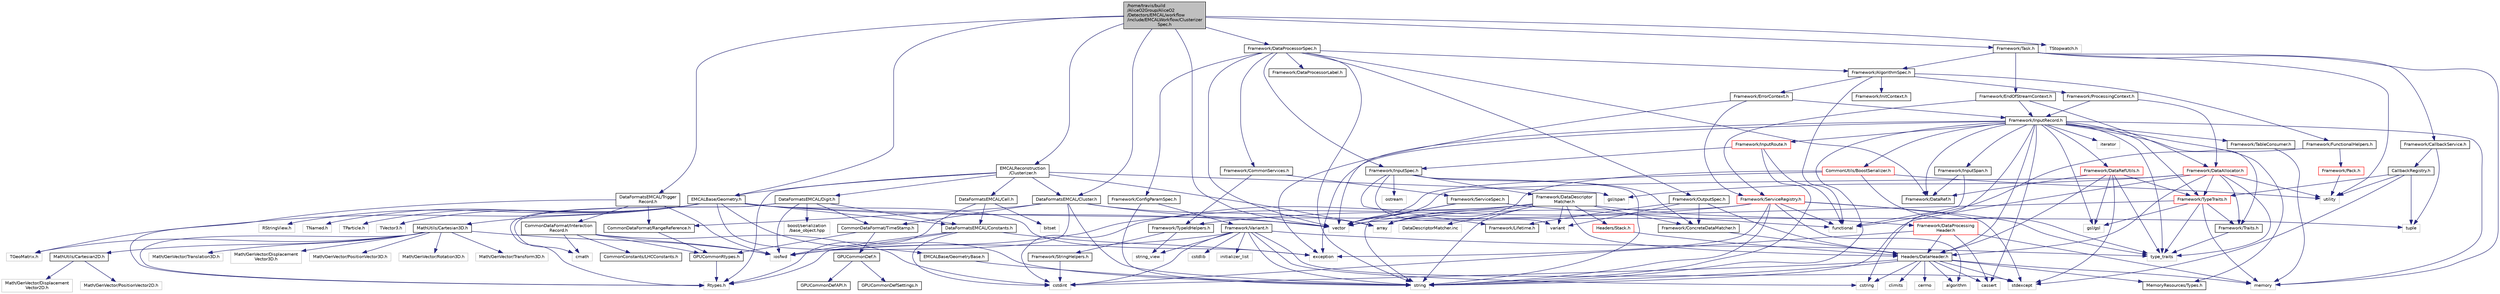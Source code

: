 digraph "/home/travis/build/AliceO2Group/AliceO2/Detectors/EMCAL/workflow/include/EMCALWorkflow/ClusterizerSpec.h"
{
 // INTERACTIVE_SVG=YES
  bgcolor="transparent";
  edge [fontname="Helvetica",fontsize="10",labelfontname="Helvetica",labelfontsize="10"];
  node [fontname="Helvetica",fontsize="10",shape=record];
  Node0 [label="/home/travis/build\l/AliceO2Group/AliceO2\l/Detectors/EMCAL/workflow\l/include/EMCALWorkflow/Clusterizer\lSpec.h",height=0.2,width=0.4,color="black", fillcolor="grey75", style="filled", fontcolor="black"];
  Node0 -> Node1 [color="midnightblue",fontsize="10",style="solid",fontname="Helvetica"];
  Node1 [label="vector",height=0.2,width=0.4,color="grey75"];
  Node0 -> Node2 [color="midnightblue",fontsize="10",style="solid",fontname="Helvetica"];
  Node2 [label="DataFormatsEMCAL/Cluster.h",height=0.2,width=0.4,color="black",URL="$dc/d27/DataFormats_2Detectors_2EMCAL_2include_2DataFormatsEMCAL_2Cluster_8h.html"];
  Node2 -> Node3 [color="midnightblue",fontsize="10",style="solid",fontname="Helvetica"];
  Node3 [label="array",height=0.2,width=0.4,color="grey75"];
  Node2 -> Node4 [color="midnightblue",fontsize="10",style="solid",fontname="Helvetica"];
  Node4 [label="iosfwd",height=0.2,width=0.4,color="grey75"];
  Node2 -> Node5 [color="midnightblue",fontsize="10",style="solid",fontname="Helvetica"];
  Node5 [label="string",height=0.2,width=0.4,color="grey75"];
  Node2 -> Node1 [color="midnightblue",fontsize="10",style="solid",fontname="Helvetica"];
  Node2 -> Node6 [color="midnightblue",fontsize="10",style="solid",fontname="Helvetica"];
  Node6 [label="CommonDataFormat/TimeStamp.h",height=0.2,width=0.4,color="black",URL="$df/d5d/common_2include_2CommonDataFormat_2TimeStamp_8h.html"];
  Node6 -> Node7 [color="midnightblue",fontsize="10",style="solid",fontname="Helvetica"];
  Node7 [label="GPUCommonRtypes.h",height=0.2,width=0.4,color="black",URL="$d2/d45/GPUCommonRtypes_8h.html"];
  Node7 -> Node8 [color="midnightblue",fontsize="10",style="solid",fontname="Helvetica"];
  Node8 [label="Rtypes.h",height=0.2,width=0.4,color="grey75"];
  Node6 -> Node9 [color="midnightblue",fontsize="10",style="solid",fontname="Helvetica"];
  Node9 [label="GPUCommonDef.h",height=0.2,width=0.4,color="black",URL="$df/d21/GPUCommonDef_8h.html"];
  Node9 -> Node10 [color="midnightblue",fontsize="10",style="solid",fontname="Helvetica"];
  Node10 [label="GPUCommonDefSettings.h",height=0.2,width=0.4,color="black",URL="$d5/d93/GPUCommonDefSettings_8h.html"];
  Node9 -> Node11 [color="midnightblue",fontsize="10",style="solid",fontname="Helvetica"];
  Node11 [label="GPUCommonDefAPI.h",height=0.2,width=0.4,color="black",URL="$da/d5a/GPUCommonDefAPI_8h.html"];
  Node2 -> Node12 [color="midnightblue",fontsize="10",style="solid",fontname="Helvetica"];
  Node12 [label="CommonDataFormat/RangeReference.h",height=0.2,width=0.4,color="black",URL="$de/d64/RangeReference_8h.html",tooltip="Class to refer to the 1st entry and N elements of some group in the continuous container. "];
  Node12 -> Node7 [color="midnightblue",fontsize="10",style="solid",fontname="Helvetica"];
  Node0 -> Node13 [color="midnightblue",fontsize="10",style="solid",fontname="Helvetica"];
  Node13 [label="DataFormatsEMCAL/Trigger\lRecord.h",height=0.2,width=0.4,color="black",URL="$d9/d38/EMCAL_2include_2DataFormatsEMCAL_2TriggerRecord_8h.html"];
  Node13 -> Node4 [color="midnightblue",fontsize="10",style="solid",fontname="Helvetica"];
  Node13 -> Node8 [color="midnightblue",fontsize="10",style="solid",fontname="Helvetica"];
  Node13 -> Node14 [color="midnightblue",fontsize="10",style="solid",fontname="Helvetica"];
  Node14 [label="CommonDataFormat/Interaction\lRecord.h",height=0.2,width=0.4,color="black",URL="$d9/d80/InteractionRecord_8h.html"];
  Node14 -> Node7 [color="midnightblue",fontsize="10",style="solid",fontname="Helvetica"];
  Node14 -> Node4 [color="midnightblue",fontsize="10",style="solid",fontname="Helvetica"];
  Node14 -> Node15 [color="midnightblue",fontsize="10",style="solid",fontname="Helvetica"];
  Node15 [label="cmath",height=0.2,width=0.4,color="grey75"];
  Node14 -> Node16 [color="midnightblue",fontsize="10",style="solid",fontname="Helvetica"];
  Node16 [label="cstdint",height=0.2,width=0.4,color="grey75"];
  Node14 -> Node17 [color="midnightblue",fontsize="10",style="solid",fontname="Helvetica"];
  Node17 [label="CommonConstants/LHCConstants.h",height=0.2,width=0.4,color="black",URL="$d4/dc6/LHCConstants_8h.html",tooltip="Header to collect LHC related constants. "];
  Node13 -> Node12 [color="midnightblue",fontsize="10",style="solid",fontname="Helvetica"];
  Node0 -> Node18 [color="midnightblue",fontsize="10",style="solid",fontname="Helvetica"];
  Node18 [label="EMCALBase/Geometry.h",height=0.2,width=0.4,color="black",URL="$dd/da8/EMCAL_2base_2include_2EMCALBase_2Geometry_8h.html"];
  Node18 -> Node19 [color="midnightblue",fontsize="10",style="solid",fontname="Helvetica"];
  Node19 [label="exception",height=0.2,width=0.4,color="grey75"];
  Node18 -> Node5 [color="midnightblue",fontsize="10",style="solid",fontname="Helvetica"];
  Node18 -> Node20 [color="midnightblue",fontsize="10",style="solid",fontname="Helvetica"];
  Node20 [label="tuple",height=0.2,width=0.4,color="grey75"];
  Node18 -> Node1 [color="midnightblue",fontsize="10",style="solid",fontname="Helvetica"];
  Node18 -> Node21 [color="midnightblue",fontsize="10",style="solid",fontname="Helvetica"];
  Node21 [label="RStringView.h",height=0.2,width=0.4,color="grey75"];
  Node18 -> Node22 [color="midnightblue",fontsize="10",style="solid",fontname="Helvetica"];
  Node22 [label="TGeoMatrix.h",height=0.2,width=0.4,color="grey75"];
  Node18 -> Node23 [color="midnightblue",fontsize="10",style="solid",fontname="Helvetica"];
  Node23 [label="TNamed.h",height=0.2,width=0.4,color="grey75"];
  Node18 -> Node24 [color="midnightblue",fontsize="10",style="solid",fontname="Helvetica"];
  Node24 [label="TParticle.h",height=0.2,width=0.4,color="grey75"];
  Node18 -> Node25 [color="midnightblue",fontsize="10",style="solid",fontname="Helvetica"];
  Node25 [label="TVector3.h",height=0.2,width=0.4,color="grey75"];
  Node18 -> Node26 [color="midnightblue",fontsize="10",style="solid",fontname="Helvetica"];
  Node26 [label="DataFormatsEMCAL/Constants.h",height=0.2,width=0.4,color="black",URL="$dd/dda/DataFormats_2Detectors_2EMCAL_2include_2DataFormatsEMCAL_2Constants_8h.html"];
  Node26 -> Node8 [color="midnightblue",fontsize="10",style="solid",fontname="Helvetica"];
  Node26 -> Node4 [color="midnightblue",fontsize="10",style="solid",fontname="Helvetica"];
  Node26 -> Node19 [color="midnightblue",fontsize="10",style="solid",fontname="Helvetica"];
  Node26 -> Node16 [color="midnightblue",fontsize="10",style="solid",fontname="Helvetica"];
  Node18 -> Node27 [color="midnightblue",fontsize="10",style="solid",fontname="Helvetica"];
  Node27 [label="EMCALBase/GeometryBase.h",height=0.2,width=0.4,color="black",URL="$d5/d5e/GeometryBase_8h.html"];
  Node27 -> Node5 [color="midnightblue",fontsize="10",style="solid",fontname="Helvetica"];
  Node18 -> Node28 [color="midnightblue",fontsize="10",style="solid",fontname="Helvetica"];
  Node28 [label="MathUtils/Cartesian3D.h",height=0.2,width=0.4,color="black",URL="$dd/d76/Cartesian3D_8h.html"];
  Node28 -> Node29 [color="midnightblue",fontsize="10",style="solid",fontname="Helvetica"];
  Node29 [label="Math/GenVector/Displacement\lVector3D.h",height=0.2,width=0.4,color="grey75"];
  Node28 -> Node30 [color="midnightblue",fontsize="10",style="solid",fontname="Helvetica"];
  Node30 [label="Math/GenVector/PositionVector3D.h",height=0.2,width=0.4,color="grey75"];
  Node28 -> Node31 [color="midnightblue",fontsize="10",style="solid",fontname="Helvetica"];
  Node31 [label="Math/GenVector/Rotation3D.h",height=0.2,width=0.4,color="grey75"];
  Node28 -> Node32 [color="midnightblue",fontsize="10",style="solid",fontname="Helvetica"];
  Node32 [label="Math/GenVector/Transform3D.h",height=0.2,width=0.4,color="grey75"];
  Node28 -> Node33 [color="midnightblue",fontsize="10",style="solid",fontname="Helvetica"];
  Node33 [label="Math/GenVector/Translation3D.h",height=0.2,width=0.4,color="grey75"];
  Node28 -> Node8 [color="midnightblue",fontsize="10",style="solid",fontname="Helvetica"];
  Node28 -> Node22 [color="midnightblue",fontsize="10",style="solid",fontname="Helvetica"];
  Node28 -> Node4 [color="midnightblue",fontsize="10",style="solid",fontname="Helvetica"];
  Node28 -> Node34 [color="midnightblue",fontsize="10",style="solid",fontname="Helvetica"];
  Node34 [label="MathUtils/Cartesian2D.h",height=0.2,width=0.4,color="black",URL="$d2/dd0/Cartesian2D_8h.html"];
  Node34 -> Node35 [color="midnightblue",fontsize="10",style="solid",fontname="Helvetica"];
  Node35 [label="Math/GenVector/Displacement\lVector2D.h",height=0.2,width=0.4,color="grey75"];
  Node34 -> Node36 [color="midnightblue",fontsize="10",style="solid",fontname="Helvetica"];
  Node36 [label="Math/GenVector/PositionVector2D.h",height=0.2,width=0.4,color="grey75"];
  Node0 -> Node37 [color="midnightblue",fontsize="10",style="solid",fontname="Helvetica"];
  Node37 [label="EMCALReconstruction\l/Clusterizer.h",height=0.2,width=0.4,color="black",URL="$da/d9a/EMCAL_2reconstruction_2include_2EMCALReconstruction_2Clusterizer_8h.html"];
  Node37 -> Node3 [color="midnightblue",fontsize="10",style="solid",fontname="Helvetica"];
  Node37 -> Node38 [color="midnightblue",fontsize="10",style="solid",fontname="Helvetica"];
  Node38 [label="gsl/span",height=0.2,width=0.4,color="grey75"];
  Node37 -> Node8 [color="midnightblue",fontsize="10",style="solid",fontname="Helvetica"];
  Node37 -> Node2 [color="midnightblue",fontsize="10",style="solid",fontname="Helvetica"];
  Node37 -> Node39 [color="midnightblue",fontsize="10",style="solid",fontname="Helvetica"];
  Node39 [label="DataFormatsEMCAL/Digit.h",height=0.2,width=0.4,color="black",URL="$d3/d6e/DataFormats_2Detectors_2EMCAL_2include_2DataFormatsEMCAL_2Digit_8h.html"];
  Node39 -> Node4 [color="midnightblue",fontsize="10",style="solid",fontname="Helvetica"];
  Node39 -> Node15 [color="midnightblue",fontsize="10",style="solid",fontname="Helvetica"];
  Node39 -> Node8 [color="midnightblue",fontsize="10",style="solid",fontname="Helvetica"];
  Node39 -> Node6 [color="midnightblue",fontsize="10",style="solid",fontname="Helvetica"];
  Node39 -> Node26 [color="midnightblue",fontsize="10",style="solid",fontname="Helvetica"];
  Node39 -> Node40 [color="midnightblue",fontsize="10",style="solid",fontname="Helvetica"];
  Node40 [label="boost/serialization\l/base_object.hpp",height=0.2,width=0.4,color="grey75"];
  Node37 -> Node41 [color="midnightblue",fontsize="10",style="solid",fontname="Helvetica"];
  Node41 [label="DataFormatsEMCAL/Cell.h",height=0.2,width=0.4,color="black",URL="$d5/dd3/DataFormats_2Detectors_2EMCAL_2include_2DataFormatsEMCAL_2Cell_8h.html"];
  Node41 -> Node42 [color="midnightblue",fontsize="10",style="solid",fontname="Helvetica"];
  Node42 [label="bitset",height=0.2,width=0.4,color="grey75"];
  Node41 -> Node8 [color="midnightblue",fontsize="10",style="solid",fontname="Helvetica"];
  Node41 -> Node26 [color="midnightblue",fontsize="10",style="solid",fontname="Helvetica"];
  Node37 -> Node18 [color="midnightblue",fontsize="10",style="solid",fontname="Helvetica"];
  Node0 -> Node43 [color="midnightblue",fontsize="10",style="solid",fontname="Helvetica"];
  Node43 [label="Framework/DataProcessorSpec.h",height=0.2,width=0.4,color="black",URL="$d0/df4/DataProcessorSpec_8h.html"];
  Node43 -> Node44 [color="midnightblue",fontsize="10",style="solid",fontname="Helvetica"];
  Node44 [label="Framework/AlgorithmSpec.h",height=0.2,width=0.4,color="black",URL="$d0/d14/AlgorithmSpec_8h.html"];
  Node44 -> Node45 [color="midnightblue",fontsize="10",style="solid",fontname="Helvetica"];
  Node45 [label="Framework/ProcessingContext.h",height=0.2,width=0.4,color="black",URL="$de/d6a/ProcessingContext_8h.html"];
  Node45 -> Node46 [color="midnightblue",fontsize="10",style="solid",fontname="Helvetica"];
  Node46 [label="Framework/InputRecord.h",height=0.2,width=0.4,color="black",URL="$d6/d5c/InputRecord_8h.html"];
  Node46 -> Node47 [color="midnightblue",fontsize="10",style="solid",fontname="Helvetica"];
  Node47 [label="Framework/DataRef.h",height=0.2,width=0.4,color="black",URL="$d5/dfb/DataRef_8h.html"];
  Node46 -> Node48 [color="midnightblue",fontsize="10",style="solid",fontname="Helvetica"];
  Node48 [label="Framework/DataRefUtils.h",height=0.2,width=0.4,color="red",URL="$d5/db8/DataRefUtils_8h.html"];
  Node48 -> Node47 [color="midnightblue",fontsize="10",style="solid",fontname="Helvetica"];
  Node48 -> Node62 [color="midnightblue",fontsize="10",style="solid",fontname="Helvetica"];
  Node62 [label="Framework/TypeTraits.h",height=0.2,width=0.4,color="red",URL="$d0/d95/TypeTraits_8h.html"];
  Node62 -> Node63 [color="midnightblue",fontsize="10",style="solid",fontname="Helvetica"];
  Node63 [label="type_traits",height=0.2,width=0.4,color="grey75"];
  Node62 -> Node1 [color="midnightblue",fontsize="10",style="solid",fontname="Helvetica"];
  Node62 -> Node57 [color="midnightblue",fontsize="10",style="solid",fontname="Helvetica"];
  Node57 [label="memory",height=0.2,width=0.4,color="grey75"];
  Node62 -> Node64 [color="midnightblue",fontsize="10",style="solid",fontname="Helvetica"];
  Node64 [label="Framework/Traits.h",height=0.2,width=0.4,color="black",URL="$db/d31/Traits_8h.html"];
  Node64 -> Node63 [color="midnightblue",fontsize="10",style="solid",fontname="Helvetica"];
  Node62 -> Node67 [color="midnightblue",fontsize="10",style="solid",fontname="Helvetica"];
  Node67 [label="gsl/gsl",height=0.2,width=0.4,color="grey75"];
  Node48 -> Node83 [color="midnightblue",fontsize="10",style="solid",fontname="Helvetica"];
  Node83 [label="Headers/DataHeader.h",height=0.2,width=0.4,color="black",URL="$dc/dcd/DataHeader_8h.html"];
  Node83 -> Node16 [color="midnightblue",fontsize="10",style="solid",fontname="Helvetica"];
  Node83 -> Node57 [color="midnightblue",fontsize="10",style="solid",fontname="Helvetica"];
  Node83 -> Node84 [color="midnightblue",fontsize="10",style="solid",fontname="Helvetica"];
  Node84 [label="cassert",height=0.2,width=0.4,color="grey75"];
  Node83 -> Node85 [color="midnightblue",fontsize="10",style="solid",fontname="Helvetica"];
  Node85 [label="cstring",height=0.2,width=0.4,color="grey75"];
  Node83 -> Node86 [color="midnightblue",fontsize="10",style="solid",fontname="Helvetica"];
  Node86 [label="algorithm",height=0.2,width=0.4,color="grey75"];
  Node83 -> Node87 [color="midnightblue",fontsize="10",style="solid",fontname="Helvetica"];
  Node87 [label="stdexcept",height=0.2,width=0.4,color="grey75"];
  Node83 -> Node5 [color="midnightblue",fontsize="10",style="solid",fontname="Helvetica"];
  Node83 -> Node88 [color="midnightblue",fontsize="10",style="solid",fontname="Helvetica"];
  Node88 [label="climits",height=0.2,width=0.4,color="grey75"];
  Node83 -> Node59 [color="midnightblue",fontsize="10",style="solid",fontname="Helvetica"];
  Node59 [label="MemoryResources/Types.h",height=0.2,width=0.4,color="black",URL="$d7/df8/Types_8h.html"];
  Node83 -> Node89 [color="midnightblue",fontsize="10",style="solid",fontname="Helvetica"];
  Node89 [label="cerrno",height=0.2,width=0.4,color="grey75"];
  Node48 -> Node67 [color="midnightblue",fontsize="10",style="solid",fontname="Helvetica"];
  Node48 -> Node87 [color="midnightblue",fontsize="10",style="solid",fontname="Helvetica"];
  Node48 -> Node63 [color="midnightblue",fontsize="10",style="solid",fontname="Helvetica"];
  Node46 -> Node115 [color="midnightblue",fontsize="10",style="solid",fontname="Helvetica"];
  Node115 [label="Framework/InputRoute.h",height=0.2,width=0.4,color="red",URL="$d5/d19/InputRoute_8h.html"];
  Node115 -> Node93 [color="midnightblue",fontsize="10",style="solid",fontname="Helvetica"];
  Node93 [label="Framework/InputSpec.h",height=0.2,width=0.4,color="black",URL="$d5/d3f/InputSpec_8h.html"];
  Node93 -> Node90 [color="midnightblue",fontsize="10",style="solid",fontname="Helvetica"];
  Node90 [label="Framework/Lifetime.h",height=0.2,width=0.4,color="black",URL="$dc/dca/Lifetime_8h.html"];
  Node93 -> Node91 [color="midnightblue",fontsize="10",style="solid",fontname="Helvetica"];
  Node91 [label="Framework/ConcreteDataMatcher.h",height=0.2,width=0.4,color="black",URL="$d0/d1b/ConcreteDataMatcher_8h.html"];
  Node91 -> Node83 [color="midnightblue",fontsize="10",style="solid",fontname="Helvetica"];
  Node93 -> Node94 [color="midnightblue",fontsize="10",style="solid",fontname="Helvetica"];
  Node94 [label="Framework/DataDescriptor\lMatcher.h",height=0.2,width=0.4,color="black",URL="$d3/da3/DataDescriptorMatcher_8h.html"];
  Node94 -> Node91 [color="midnightblue",fontsize="10",style="solid",fontname="Helvetica"];
  Node94 -> Node95 [color="midnightblue",fontsize="10",style="solid",fontname="Helvetica"];
  Node95 [label="Framework/DataProcessing\lHeader.h",height=0.2,width=0.4,color="red",URL="$d6/dc9/DataProcessingHeader_8h.html"];
  Node95 -> Node83 [color="midnightblue",fontsize="10",style="solid",fontname="Helvetica"];
  Node95 -> Node16 [color="midnightblue",fontsize="10",style="solid",fontname="Helvetica"];
  Node95 -> Node57 [color="midnightblue",fontsize="10",style="solid",fontname="Helvetica"];
  Node95 -> Node84 [color="midnightblue",fontsize="10",style="solid",fontname="Helvetica"];
  Node94 -> Node83 [color="midnightblue",fontsize="10",style="solid",fontname="Helvetica"];
  Node94 -> Node98 [color="midnightblue",fontsize="10",style="solid",fontname="Helvetica"];
  Node98 [label="Headers/Stack.h",height=0.2,width=0.4,color="red",URL="$d4/d00/Headers_2include_2Headers_2Stack_8h.html"];
  Node98 -> Node83 [color="midnightblue",fontsize="10",style="solid",fontname="Helvetica"];
  Node94 -> Node3 [color="midnightblue",fontsize="10",style="solid",fontname="Helvetica"];
  Node94 -> Node16 [color="midnightblue",fontsize="10",style="solid",fontname="Helvetica"];
  Node94 -> Node4 [color="midnightblue",fontsize="10",style="solid",fontname="Helvetica"];
  Node94 -> Node5 [color="midnightblue",fontsize="10",style="solid",fontname="Helvetica"];
  Node94 -> Node92 [color="midnightblue",fontsize="10",style="solid",fontname="Helvetica"];
  Node92 [label="variant",height=0.2,width=0.4,color="grey75"];
  Node94 -> Node1 [color="midnightblue",fontsize="10",style="solid",fontname="Helvetica"];
  Node94 -> Node109 [color="midnightblue",fontsize="10",style="solid",fontname="Helvetica"];
  Node109 [label="DataDescriptorMatcher.inc",height=0.2,width=0.4,color="grey75"];
  Node93 -> Node5 [color="midnightblue",fontsize="10",style="solid",fontname="Helvetica"];
  Node93 -> Node110 [color="midnightblue",fontsize="10",style="solid",fontname="Helvetica"];
  Node110 [label="ostream",height=0.2,width=0.4,color="grey75"];
  Node93 -> Node92 [color="midnightblue",fontsize="10",style="solid",fontname="Helvetica"];
  Node115 -> Node5 [color="midnightblue",fontsize="10",style="solid",fontname="Helvetica"];
  Node115 -> Node118 [color="midnightblue",fontsize="10",style="solid",fontname="Helvetica"];
  Node118 [label="functional",height=0.2,width=0.4,color="grey75"];
  Node46 -> Node62 [color="midnightblue",fontsize="10",style="solid",fontname="Helvetica"];
  Node46 -> Node120 [color="midnightblue",fontsize="10",style="solid",fontname="Helvetica"];
  Node120 [label="Framework/InputSpan.h",height=0.2,width=0.4,color="black",URL="$da/d0f/InputSpan_8h.html"];
  Node120 -> Node47 [color="midnightblue",fontsize="10",style="solid",fontname="Helvetica"];
  Node120 -> Node118 [color="midnightblue",fontsize="10",style="solid",fontname="Helvetica"];
  Node46 -> Node121 [color="midnightblue",fontsize="10",style="solid",fontname="Helvetica"];
  Node121 [label="Framework/TableConsumer.h",height=0.2,width=0.4,color="black",URL="$dc/d03/TableConsumer_8h.html"];
  Node121 -> Node57 [color="midnightblue",fontsize="10",style="solid",fontname="Helvetica"];
  Node46 -> Node64 [color="midnightblue",fontsize="10",style="solid",fontname="Helvetica"];
  Node46 -> Node59 [color="midnightblue",fontsize="10",style="solid",fontname="Helvetica"];
  Node46 -> Node83 [color="midnightblue",fontsize="10",style="solid",fontname="Helvetica"];
  Node46 -> Node68 [color="midnightblue",fontsize="10",style="solid",fontname="Helvetica"];
  Node68 [label="CommonUtils/BoostSerializer.h",height=0.2,width=0.4,color="red",URL="$d7/d91/BoostSerializer_8h.html",tooltip="Templatised boost serializer/deserializer for containers and base types. "];
  Node68 -> Node69 [color="midnightblue",fontsize="10",style="solid",fontname="Helvetica"];
  Node69 [label="utility",height=0.2,width=0.4,color="grey75"];
  Node68 -> Node63 [color="midnightblue",fontsize="10",style="solid",fontname="Helvetica"];
  Node68 -> Node3 [color="midnightblue",fontsize="10",style="solid",fontname="Helvetica"];
  Node68 -> Node1 [color="midnightblue",fontsize="10",style="solid",fontname="Helvetica"];
  Node46 -> Node67 [color="midnightblue",fontsize="10",style="solid",fontname="Helvetica"];
  Node46 -> Node122 [color="midnightblue",fontsize="10",style="solid",fontname="Helvetica"];
  Node122 [label="iterator",height=0.2,width=0.4,color="grey75"];
  Node46 -> Node5 [color="midnightblue",fontsize="10",style="solid",fontname="Helvetica"];
  Node46 -> Node1 [color="midnightblue",fontsize="10",style="solid",fontname="Helvetica"];
  Node46 -> Node85 [color="midnightblue",fontsize="10",style="solid",fontname="Helvetica"];
  Node46 -> Node84 [color="midnightblue",fontsize="10",style="solid",fontname="Helvetica"];
  Node46 -> Node19 [color="midnightblue",fontsize="10",style="solid",fontname="Helvetica"];
  Node46 -> Node57 [color="midnightblue",fontsize="10",style="solid",fontname="Helvetica"];
  Node46 -> Node63 [color="midnightblue",fontsize="10",style="solid",fontname="Helvetica"];
  Node45 -> Node123 [color="midnightblue",fontsize="10",style="solid",fontname="Helvetica"];
  Node123 [label="Framework/DataAllocator.h",height=0.2,width=0.4,color="red",URL="$d1/d28/DataAllocator_8h.html"];
  Node123 -> Node62 [color="midnightblue",fontsize="10",style="solid",fontname="Helvetica"];
  Node123 -> Node64 [color="midnightblue",fontsize="10",style="solid",fontname="Helvetica"];
  Node123 -> Node83 [color="midnightblue",fontsize="10",style="solid",fontname="Helvetica"];
  Node123 -> Node38 [color="midnightblue",fontsize="10",style="solid",fontname="Helvetica"];
  Node123 -> Node1 [color="midnightblue",fontsize="10",style="solid",fontname="Helvetica"];
  Node123 -> Node5 [color="midnightblue",fontsize="10",style="solid",fontname="Helvetica"];
  Node123 -> Node69 [color="midnightblue",fontsize="10",style="solid",fontname="Helvetica"];
  Node123 -> Node63 [color="midnightblue",fontsize="10",style="solid",fontname="Helvetica"];
  Node44 -> Node142 [color="midnightblue",fontsize="10",style="solid",fontname="Helvetica"];
  Node142 [label="Framework/ErrorContext.h",height=0.2,width=0.4,color="black",URL="$d7/dad/ErrorContext_8h.html"];
  Node142 -> Node46 [color="midnightblue",fontsize="10",style="solid",fontname="Helvetica"];
  Node142 -> Node143 [color="midnightblue",fontsize="10",style="solid",fontname="Helvetica"];
  Node143 [label="Framework/ServiceRegistry.h",height=0.2,width=0.4,color="red",URL="$d8/d17/ServiceRegistry_8h.html"];
  Node143 -> Node125 [color="midnightblue",fontsize="10",style="solid",fontname="Helvetica"];
  Node125 [label="Framework/TypeIdHelpers.h",height=0.2,width=0.4,color="black",URL="$d2/d9a/TypeIdHelpers_8h.html"];
  Node125 -> Node126 [color="midnightblue",fontsize="10",style="solid",fontname="Helvetica"];
  Node126 [label="string_view",height=0.2,width=0.4,color="grey75"];
  Node125 -> Node127 [color="midnightblue",fontsize="10",style="solid",fontname="Helvetica"];
  Node127 [label="Framework/StringHelpers.h",height=0.2,width=0.4,color="black",URL="$db/dff/StringHelpers_8h.html"];
  Node127 -> Node16 [color="midnightblue",fontsize="10",style="solid",fontname="Helvetica"];
  Node143 -> Node86 [color="midnightblue",fontsize="10",style="solid",fontname="Helvetica"];
  Node143 -> Node3 [color="midnightblue",fontsize="10",style="solid",fontname="Helvetica"];
  Node143 -> Node19 [color="midnightblue",fontsize="10",style="solid",fontname="Helvetica"];
  Node143 -> Node118 [color="midnightblue",fontsize="10",style="solid",fontname="Helvetica"];
  Node143 -> Node5 [color="midnightblue",fontsize="10",style="solid",fontname="Helvetica"];
  Node143 -> Node63 [color="midnightblue",fontsize="10",style="solid",fontname="Helvetica"];
  Node143 -> Node87 [color="midnightblue",fontsize="10",style="solid",fontname="Helvetica"];
  Node142 -> Node19 [color="midnightblue",fontsize="10",style="solid",fontname="Helvetica"];
  Node44 -> Node145 [color="midnightblue",fontsize="10",style="solid",fontname="Helvetica"];
  Node145 [label="Framework/InitContext.h",height=0.2,width=0.4,color="black",URL="$d4/d2b/InitContext_8h.html"];
  Node44 -> Node146 [color="midnightblue",fontsize="10",style="solid",fontname="Helvetica"];
  Node146 [label="Framework/FunctionalHelpers.h",height=0.2,width=0.4,color="black",URL="$de/d9b/FunctionalHelpers_8h.html"];
  Node146 -> Node147 [color="midnightblue",fontsize="10",style="solid",fontname="Helvetica"];
  Node147 [label="Framework/Pack.h",height=0.2,width=0.4,color="red",URL="$dd/dce/Pack_8h.html"];
  Node147 -> Node69 [color="midnightblue",fontsize="10",style="solid",fontname="Helvetica"];
  Node146 -> Node118 [color="midnightblue",fontsize="10",style="solid",fontname="Helvetica"];
  Node44 -> Node118 [color="midnightblue",fontsize="10",style="solid",fontname="Helvetica"];
  Node43 -> Node148 [color="midnightblue",fontsize="10",style="solid",fontname="Helvetica"];
  Node148 [label="Framework/ConfigParamSpec.h",height=0.2,width=0.4,color="black",URL="$d0/d1c/ConfigParamSpec_8h.html"];
  Node148 -> Node149 [color="midnightblue",fontsize="10",style="solid",fontname="Helvetica"];
  Node149 [label="Framework/Variant.h",height=0.2,width=0.4,color="black",URL="$de/d56/Variant_8h.html"];
  Node149 -> Node63 [color="midnightblue",fontsize="10",style="solid",fontname="Helvetica"];
  Node149 -> Node85 [color="midnightblue",fontsize="10",style="solid",fontname="Helvetica"];
  Node149 -> Node16 [color="midnightblue",fontsize="10",style="solid",fontname="Helvetica"];
  Node149 -> Node150 [color="midnightblue",fontsize="10",style="solid",fontname="Helvetica"];
  Node150 [label="cstdlib",height=0.2,width=0.4,color="grey75"];
  Node149 -> Node87 [color="midnightblue",fontsize="10",style="solid",fontname="Helvetica"];
  Node149 -> Node4 [color="midnightblue",fontsize="10",style="solid",fontname="Helvetica"];
  Node149 -> Node151 [color="midnightblue",fontsize="10",style="solid",fontname="Helvetica"];
  Node151 [label="initializer_list",height=0.2,width=0.4,color="grey75"];
  Node149 -> Node126 [color="midnightblue",fontsize="10",style="solid",fontname="Helvetica"];
  Node149 -> Node5 [color="midnightblue",fontsize="10",style="solid",fontname="Helvetica"];
  Node148 -> Node5 [color="midnightblue",fontsize="10",style="solid",fontname="Helvetica"];
  Node43 -> Node152 [color="midnightblue",fontsize="10",style="solid",fontname="Helvetica"];
  Node152 [label="Framework/DataProcessorLabel.h",height=0.2,width=0.4,color="black",URL="$d1/df2/DataProcessorLabel_8h.html"];
  Node43 -> Node47 [color="midnightblue",fontsize="10",style="solid",fontname="Helvetica"];
  Node43 -> Node93 [color="midnightblue",fontsize="10",style="solid",fontname="Helvetica"];
  Node43 -> Node82 [color="midnightblue",fontsize="10",style="solid",fontname="Helvetica"];
  Node82 [label="Framework/OutputSpec.h",height=0.2,width=0.4,color="black",URL="$db/d2d/OutputSpec_8h.html"];
  Node82 -> Node83 [color="midnightblue",fontsize="10",style="solid",fontname="Helvetica"];
  Node82 -> Node90 [color="midnightblue",fontsize="10",style="solid",fontname="Helvetica"];
  Node82 -> Node91 [color="midnightblue",fontsize="10",style="solid",fontname="Helvetica"];
  Node82 -> Node92 [color="midnightblue",fontsize="10",style="solid",fontname="Helvetica"];
  Node43 -> Node153 [color="midnightblue",fontsize="10",style="solid",fontname="Helvetica"];
  Node153 [label="Framework/CommonServices.h",height=0.2,width=0.4,color="black",URL="$d8/d02/CommonServices_8h.html"];
  Node153 -> Node154 [color="midnightblue",fontsize="10",style="solid",fontname="Helvetica"];
  Node154 [label="Framework/ServiceSpec.h",height=0.2,width=0.4,color="black",URL="$d4/d61/ServiceSpec_8h.html"];
  Node154 -> Node118 [color="midnightblue",fontsize="10",style="solid",fontname="Helvetica"];
  Node154 -> Node5 [color="midnightblue",fontsize="10",style="solid",fontname="Helvetica"];
  Node154 -> Node1 [color="midnightblue",fontsize="10",style="solid",fontname="Helvetica"];
  Node153 -> Node125 [color="midnightblue",fontsize="10",style="solid",fontname="Helvetica"];
  Node43 -> Node5 [color="midnightblue",fontsize="10",style="solid",fontname="Helvetica"];
  Node43 -> Node1 [color="midnightblue",fontsize="10",style="solid",fontname="Helvetica"];
  Node0 -> Node155 [color="midnightblue",fontsize="10",style="solid",fontname="Helvetica"];
  Node155 [label="Framework/Task.h",height=0.2,width=0.4,color="black",URL="$df/d4f/Task_8h.html"];
  Node155 -> Node44 [color="midnightblue",fontsize="10",style="solid",fontname="Helvetica"];
  Node155 -> Node156 [color="midnightblue",fontsize="10",style="solid",fontname="Helvetica"];
  Node156 [label="Framework/CallbackService.h",height=0.2,width=0.4,color="black",URL="$d9/d7f/CallbackService_8h.html"];
  Node156 -> Node157 [color="midnightblue",fontsize="10",style="solid",fontname="Helvetica"];
  Node157 [label="CallbackRegistry.h",height=0.2,width=0.4,color="black",URL="$d7/d3e/CallbackRegistry_8h.html",tooltip="A generic registry for callbacks. "];
  Node157 -> Node62 [color="midnightblue",fontsize="10",style="solid",fontname="Helvetica"];
  Node157 -> Node20 [color="midnightblue",fontsize="10",style="solid",fontname="Helvetica"];
  Node157 -> Node87 [color="midnightblue",fontsize="10",style="solid",fontname="Helvetica"];
  Node157 -> Node69 [color="midnightblue",fontsize="10",style="solid",fontname="Helvetica"];
  Node156 -> Node20 [color="midnightblue",fontsize="10",style="solid",fontname="Helvetica"];
  Node155 -> Node158 [color="midnightblue",fontsize="10",style="solid",fontname="Helvetica"];
  Node158 [label="Framework/EndOfStreamContext.h",height=0.2,width=0.4,color="black",URL="$d0/d77/EndOfStreamContext_8h.html"];
  Node158 -> Node46 [color="midnightblue",fontsize="10",style="solid",fontname="Helvetica"];
  Node158 -> Node143 [color="midnightblue",fontsize="10",style="solid",fontname="Helvetica"];
  Node158 -> Node123 [color="midnightblue",fontsize="10",style="solid",fontname="Helvetica"];
  Node155 -> Node69 [color="midnightblue",fontsize="10",style="solid",fontname="Helvetica"];
  Node155 -> Node57 [color="midnightblue",fontsize="10",style="solid",fontname="Helvetica"];
  Node0 -> Node159 [color="midnightblue",fontsize="10",style="solid",fontname="Helvetica"];
  Node159 [label="TStopwatch.h",height=0.2,width=0.4,color="grey75"];
}

